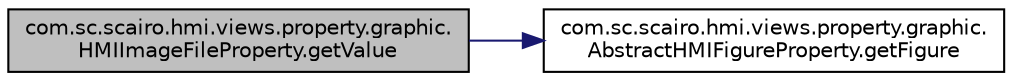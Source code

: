 digraph "com.sc.scairo.hmi.views.property.graphic.HMIImageFileProperty.getValue"
{
 // LATEX_PDF_SIZE
  edge [fontname="Helvetica",fontsize="10",labelfontname="Helvetica",labelfontsize="10"];
  node [fontname="Helvetica",fontsize="10",shape=record];
  rankdir="LR";
  Node1 [label="com.sc.scairo.hmi.views.property.graphic.\lHMIImageFileProperty.getValue",height=0.2,width=0.4,color="black", fillcolor="grey75", style="filled", fontcolor="black",tooltip=" "];
  Node1 -> Node2 [color="midnightblue",fontsize="10",style="solid",fontname="Helvetica"];
  Node2 [label="com.sc.scairo.hmi.views.property.graphic.\lAbstractHMIFigureProperty.getFigure",height=0.2,width=0.4,color="black", fillcolor="white", style="filled",URL="$classcom_1_1sc_1_1scairo_1_1hmi_1_1views_1_1property_1_1graphic_1_1_abstract_h_m_i_figure_property.html#af9b5e575ef51083deda09f65a6c8b540",tooltip=" "];
}
